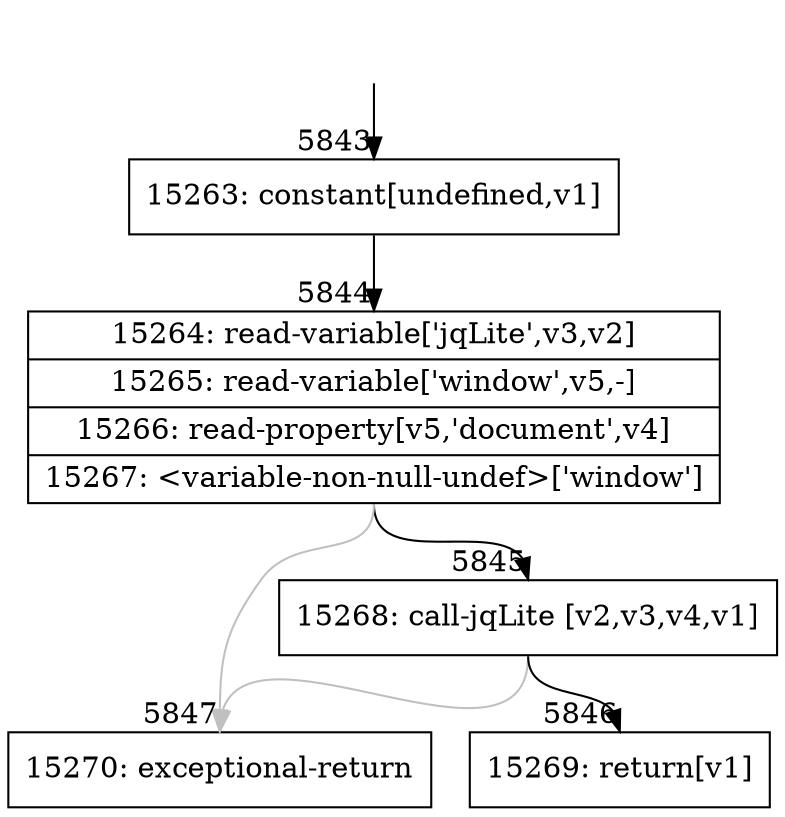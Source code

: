 digraph {
rankdir="TD"
BB_entry429[shape=none,label=""];
BB_entry429 -> BB5843 [tailport=s, headport=n, headlabel="    5843"]
BB5843 [shape=record label="{15263: constant[undefined,v1]}" ] 
BB5843 -> BB5844 [tailport=s, headport=n, headlabel="      5844"]
BB5844 [shape=record label="{15264: read-variable['jqLite',v3,v2]|15265: read-variable['window',v5,-]|15266: read-property[v5,'document',v4]|15267: \<variable-non-null-undef\>['window']}" ] 
BB5844 -> BB5845 [tailport=s, headport=n, headlabel="      5845"]
BB5844 -> BB5847 [tailport=s, headport=n, color=gray, headlabel="      5847"]
BB5845 [shape=record label="{15268: call-jqLite [v2,v3,v4,v1]}" ] 
BB5845 -> BB5846 [tailport=s, headport=n, headlabel="      5846"]
BB5845 -> BB5847 [tailport=s, headport=n, color=gray]
BB5846 [shape=record label="{15269: return[v1]}" ] 
BB5847 [shape=record label="{15270: exceptional-return}" ] 
//#$~ 9064
}
